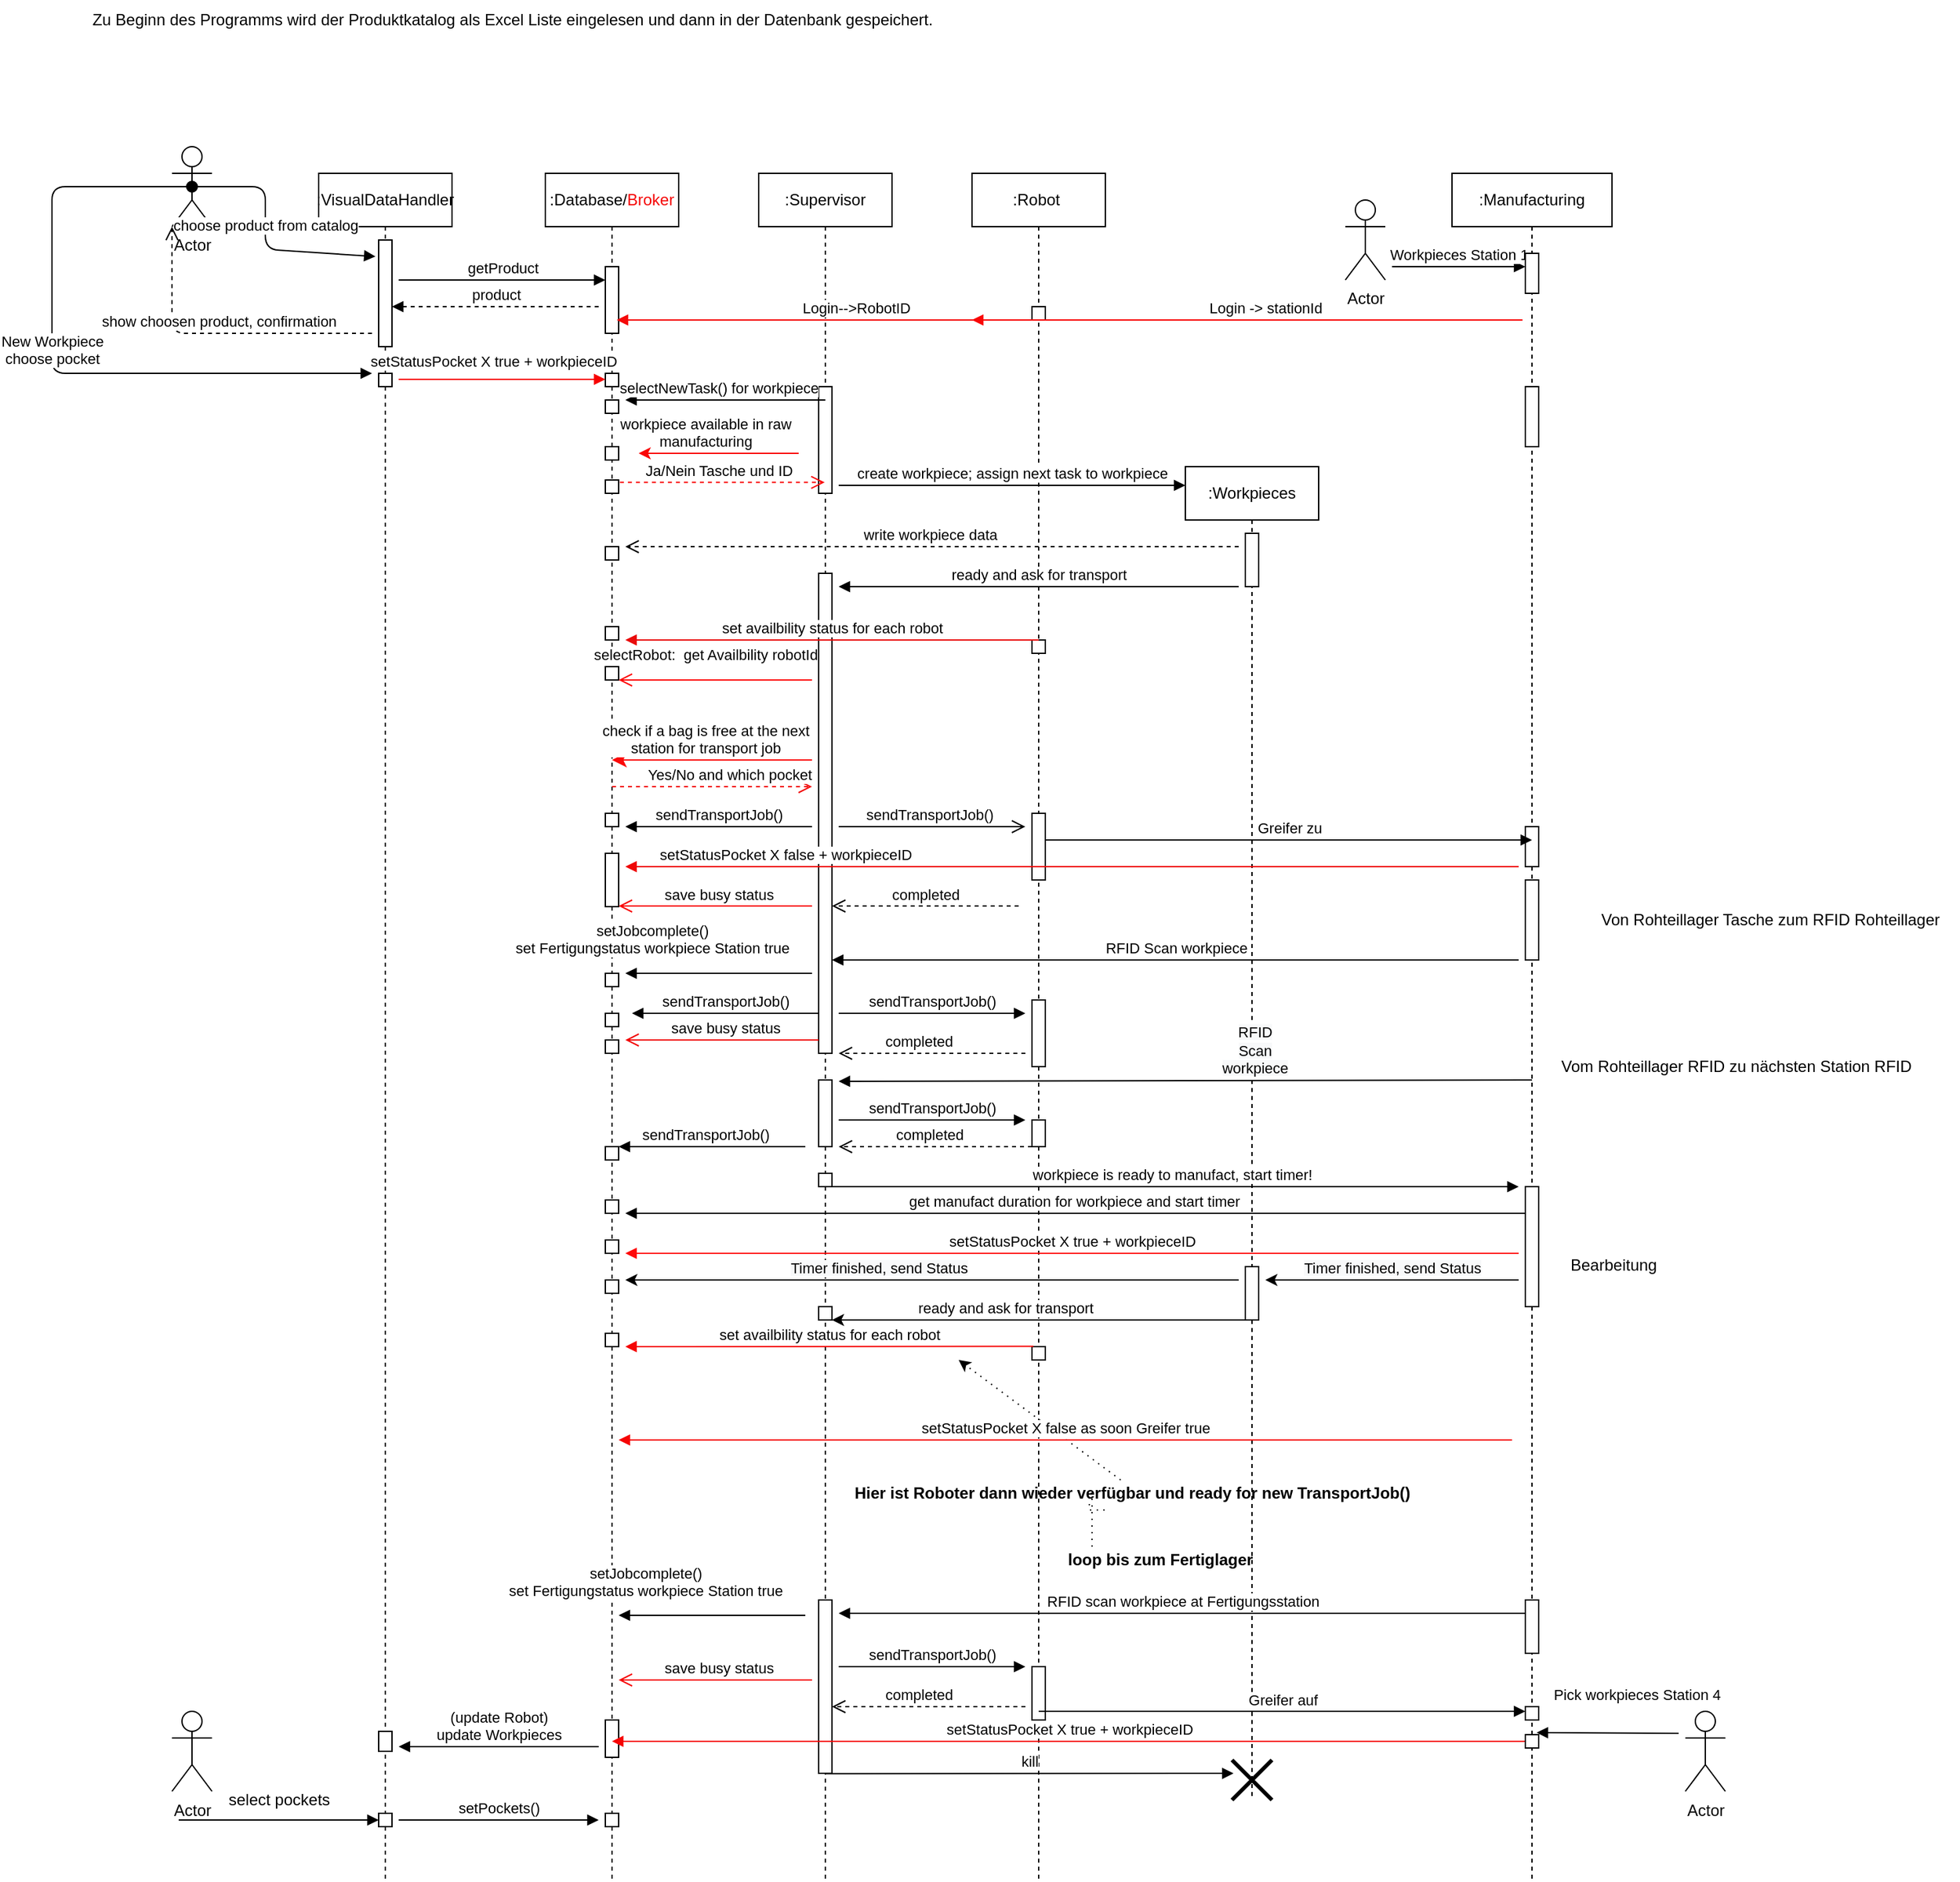 <mxfile version="20.7.4" type="device"><diagram id="1WBaz6ixaP1ME8K3m5R6" name="Page-1"><mxGraphModel dx="1948" dy="1993" grid="1" gridSize="10" guides="1" tooltips="1" connect="1" arrows="1" fold="1" page="1" pageScale="1" pageWidth="827" pageHeight="1169" math="0" shadow="0"><root><mxCell id="0"/><mxCell id="1" parent="0"/><mxCell id="OzvFzzkETnQlEarBEtN6-2" value=":Manufacturing" style="shape=umlLifeline;perimeter=lifelinePerimeter;whiteSpace=wrap;html=1;container=1;collapsible=0;recursiveResize=0;outlineConnect=0;" parent="1" vertex="1"><mxGeometry x="680" width="120" height="1280" as="geometry"/></mxCell><mxCell id="7IhzswRu7-lc8F86J233-18" value="" style="html=1;verticalAlign=bottom;endArrow=classic;endSize=8;endFill=1;strokeColor=#fb0909;" parent="OzvFzzkETnQlEarBEtN6-2" target="OzvFzzkETnQlEarBEtN6-10" edge="1"><mxGeometry x="-0.035" relative="1" as="geometry"><mxPoint x="-480" y="440" as="sourcePoint"/><mxPoint x="50" y="440" as="targetPoint"/><mxPoint as="offset"/></mxGeometry></mxCell><mxCell id="btxSf3Ih48SLd4jGkap5-35" value="" style="html=1;points=[];perimeter=orthogonalPerimeter;" parent="OzvFzzkETnQlEarBEtN6-2" vertex="1"><mxGeometry x="55" y="530" width="10" height="60" as="geometry"/></mxCell><mxCell id="7IhzswRu7-lc8F86J233-26" value="" style="html=1;points=[];perimeter=orthogonalPerimeter;" parent="OzvFzzkETnQlEarBEtN6-2" vertex="1"><mxGeometry x="55" y="760" width="10" height="90" as="geometry"/></mxCell><mxCell id="btxSf3Ih48SLd4jGkap5-124" value="" style="html=1;points=[];perimeter=orthogonalPerimeter;" parent="OzvFzzkETnQlEarBEtN6-2" vertex="1"><mxGeometry x="55" y="490" width="10" height="30" as="geometry"/></mxCell><mxCell id="btxSf3Ih48SLd4jGkap5-19" value="Workpieces Station 1" style="html=1;verticalAlign=bottom;endArrow=block;" parent="OzvFzzkETnQlEarBEtN6-2" edge="1"><mxGeometry width="80" relative="1" as="geometry"><mxPoint x="-45" y="70" as="sourcePoint"/><mxPoint x="55" y="70" as="targetPoint"/></mxGeometry></mxCell><mxCell id="WEEbyCpiIwvS6QL0o_Ep-10" value="" style="html=1;points=[];perimeter=orthogonalPerimeter;" parent="OzvFzzkETnQlEarBEtN6-2" vertex="1"><mxGeometry x="55" y="1150" width="10" height="10" as="geometry"/></mxCell><mxCell id="OzvFzzkETnQlEarBEtN6-4" value=":Robot&amp;nbsp;" style="shape=umlLifeline;perimeter=lifelinePerimeter;whiteSpace=wrap;html=1;container=1;collapsible=0;recursiveResize=0;outlineConnect=0;" parent="1" vertex="1"><mxGeometry x="320" width="100" height="1280" as="geometry"/></mxCell><mxCell id="7IhzswRu7-lc8F86J233-2" value="" style="html=1;points=[];perimeter=orthogonalPerimeter;" parent="OzvFzzkETnQlEarBEtN6-4" vertex="1"><mxGeometry x="45" y="100" width="10" height="10" as="geometry"/></mxCell><mxCell id="OzvFzzkETnQlEarBEtN6-3" value="" style="html=1;points=[];perimeter=orthogonalPerimeter;" parent="OzvFzzkETnQlEarBEtN6-4" vertex="1"><mxGeometry x="415" y="160" width="10" height="45" as="geometry"/></mxCell><mxCell id="OzvFzzkETnQlEarBEtN6-5" value="" style="html=1;points=[];perimeter=orthogonalPerimeter;" parent="OzvFzzkETnQlEarBEtN6-4" vertex="1"><mxGeometry x="45" y="350" width="10" height="10" as="geometry"/></mxCell><mxCell id="OzvFzzkETnQlEarBEtN6-43" value="create workpiece; assign next task to workpiece" style="html=1;verticalAlign=bottom;endArrow=block;" parent="OzvFzzkETnQlEarBEtN6-4" edge="1"><mxGeometry width="80" relative="1" as="geometry"><mxPoint x="-100" y="234" as="sourcePoint"/><mxPoint x="160" y="234" as="targetPoint"/></mxGeometry></mxCell><mxCell id="7IhzswRu7-lc8F86J233-20" value="" style="html=1;points=[];perimeter=orthogonalPerimeter;" parent="OzvFzzkETnQlEarBEtN6-4" vertex="1"><mxGeometry x="45" y="480" width="10" height="50" as="geometry"/></mxCell><mxCell id="btxSf3Ih48SLd4jGkap5-37" value="" style="html=1;points=[];perimeter=orthogonalPerimeter;" parent="OzvFzzkETnQlEarBEtN6-4" vertex="1"><mxGeometry x="45" y="620" width="10" height="50" as="geometry"/></mxCell><mxCell id="btxSf3Ih48SLd4jGkap5-50" value="" style="html=1;points=[];perimeter=orthogonalPerimeter;" parent="OzvFzzkETnQlEarBEtN6-4" vertex="1"><mxGeometry x="45" y="710" width="10" height="20" as="geometry"/></mxCell><mxCell id="btxSf3Ih48SLd4jGkap5-105" value="" style="html=1;points=[];perimeter=orthogonalPerimeter;" parent="OzvFzzkETnQlEarBEtN6-4" vertex="1"><mxGeometry x="45" y="880" width="10" height="10" as="geometry"/></mxCell><mxCell id="btxSf3Ih48SLd4jGkap5-126" value="" style="html=1;points=[];perimeter=orthogonalPerimeter;" parent="OzvFzzkETnQlEarBEtN6-4" vertex="1"><mxGeometry x="45" y="1120" width="10" height="40" as="geometry"/></mxCell><mxCell id="btxSf3Ih48SLd4jGkap5-129" value="kill" style="html=1;verticalAlign=bottom;endArrow=block;exitX=0.115;exitY=-0.024;exitDx=0;exitDy=0;exitPerimeter=0;" parent="OzvFzzkETnQlEarBEtN6-4" edge="1"><mxGeometry width="80" relative="1" as="geometry"><mxPoint x="-110" y="1200.24" as="sourcePoint"/><mxPoint x="196.15" y="1200.0" as="targetPoint"/></mxGeometry></mxCell><mxCell id="OzvFzzkETnQlEarBEtN6-7" value=":Workpieces" style="shape=umlLifeline;perimeter=lifelinePerimeter;whiteSpace=wrap;html=1;container=1;collapsible=0;recursiveResize=0;outlineConnect=0;" parent="1" vertex="1"><mxGeometry x="480" y="220" width="100" height="1000" as="geometry"/></mxCell><mxCell id="OzvFzzkETnQlEarBEtN6-9" value="" style="html=1;points=[];perimeter=orthogonalPerimeter;" parent="OzvFzzkETnQlEarBEtN6-7" vertex="1"><mxGeometry x="45" y="50" width="10" height="40" as="geometry"/></mxCell><mxCell id="btxSf3Ih48SLd4jGkap5-94" value="" style="html=1;points=[];perimeter=orthogonalPerimeter;" parent="OzvFzzkETnQlEarBEtN6-7" vertex="1"><mxGeometry x="45" y="600" width="10" height="40" as="geometry"/></mxCell><mxCell id="btxSf3Ih48SLd4jGkap5-130" value="" style="shape=umlDestroy;whiteSpace=wrap;html=1;strokeWidth=3;" parent="OzvFzzkETnQlEarBEtN6-7" vertex="1"><mxGeometry x="35" y="970" width="30" height="30" as="geometry"/></mxCell><mxCell id="OzvFzzkETnQlEarBEtN6-10" value=":Database/&lt;font color=&quot;#f50505&quot;&gt;Broker&lt;/font&gt;" style="shape=umlLifeline;perimeter=lifelinePerimeter;whiteSpace=wrap;html=1;container=1;collapsible=0;recursiveResize=0;outlineConnect=0;" parent="1" vertex="1"><mxGeometry width="100" height="1280" as="geometry"/></mxCell><mxCell id="OzvFzzkETnQlEarBEtN6-11" value="" style="html=1;points=[];perimeter=orthogonalPerimeter;" parent="OzvFzzkETnQlEarBEtN6-10" vertex="1"><mxGeometry x="45" y="70" width="10" height="50" as="geometry"/></mxCell><mxCell id="7IhzswRu7-lc8F86J233-6" value="" style="html=1;points=[];perimeter=orthogonalPerimeter;" parent="OzvFzzkETnQlEarBEtN6-10" vertex="1"><mxGeometry x="45" y="280" width="10" height="10" as="geometry"/></mxCell><mxCell id="btxSf3Ih48SLd4jGkap5-12" value="" style="html=1;points=[];perimeter=orthogonalPerimeter;" parent="OzvFzzkETnQlEarBEtN6-10" vertex="1"><mxGeometry x="45" y="830" width="10" height="10" as="geometry"/></mxCell><mxCell id="btxSf3Ih48SLd4jGkap5-26" value="" style="html=1;points=[];perimeter=orthogonalPerimeter;" parent="OzvFzzkETnQlEarBEtN6-10" vertex="1"><mxGeometry x="45" y="480" width="10" height="10" as="geometry"/></mxCell><mxCell id="btxSf3Ih48SLd4jGkap5-31" value="" style="html=1;points=[];perimeter=orthogonalPerimeter;" parent="OzvFzzkETnQlEarBEtN6-10" vertex="1"><mxGeometry x="45" y="510" width="10" height="40" as="geometry"/></mxCell><mxCell id="btxSf3Ih48SLd4jGkap5-33" value="" style="html=1;points=[];perimeter=orthogonalPerimeter;" parent="OzvFzzkETnQlEarBEtN6-10" vertex="1"><mxGeometry x="45" y="170" width="10" height="10" as="geometry"/></mxCell><mxCell id="btxSf3Ih48SLd4jGkap5-36" value="" style="html=1;points=[];perimeter=orthogonalPerimeter;" parent="OzvFzzkETnQlEarBEtN6-10" vertex="1"><mxGeometry x="45" y="600" width="10" height="10" as="geometry"/></mxCell><mxCell id="btxSf3Ih48SLd4jGkap5-47" value="" style="html=1;points=[];perimeter=orthogonalPerimeter;" parent="OzvFzzkETnQlEarBEtN6-10" vertex="1"><mxGeometry x="45" y="630" width="10" height="10" as="geometry"/></mxCell><mxCell id="btxSf3Ih48SLd4jGkap5-56" value="" style="html=1;points=[];perimeter=orthogonalPerimeter;" parent="OzvFzzkETnQlEarBEtN6-10" vertex="1"><mxGeometry x="45" y="730" width="10" height="10" as="geometry"/></mxCell><mxCell id="btxSf3Ih48SLd4jGkap5-78" value="" style="html=1;points=[];perimeter=orthogonalPerimeter;" parent="OzvFzzkETnQlEarBEtN6-10" vertex="1"><mxGeometry x="45" y="650" width="10" height="10" as="geometry"/></mxCell><mxCell id="btxSf3Ih48SLd4jGkap5-84" value="" style="html=1;points=[];perimeter=orthogonalPerimeter;" parent="OzvFzzkETnQlEarBEtN6-10" vertex="1"><mxGeometry x="45" y="340" width="10" height="10" as="geometry"/></mxCell><mxCell id="btxSf3Ih48SLd4jGkap5-86" value="" style="html=1;points=[];perimeter=orthogonalPerimeter;" parent="OzvFzzkETnQlEarBEtN6-10" vertex="1"><mxGeometry x="45" y="800" width="10" height="10" as="geometry"/></mxCell><mxCell id="btxSf3Ih48SLd4jGkap5-90" value="" style="html=1;points=[];perimeter=orthogonalPerimeter;" parent="OzvFzzkETnQlEarBEtN6-10" vertex="1"><mxGeometry x="45" y="770" width="10" height="10" as="geometry"/></mxCell><mxCell id="btxSf3Ih48SLd4jGkap5-101" value="" style="html=1;points=[];perimeter=orthogonalPerimeter;" parent="OzvFzzkETnQlEarBEtN6-10" vertex="1"><mxGeometry x="45" y="370" width="10" height="10" as="geometry"/></mxCell><mxCell id="btxSf3Ih48SLd4jGkap5-106" value="" style="html=1;points=[];perimeter=orthogonalPerimeter;" parent="OzvFzzkETnQlEarBEtN6-10" vertex="1"><mxGeometry x="45" y="870" width="10" height="10" as="geometry"/></mxCell><mxCell id="btxSf3Ih48SLd4jGkap5-2" value="" style="html=1;points=[];perimeter=orthogonalPerimeter;" parent="OzvFzzkETnQlEarBEtN6-10" vertex="1"><mxGeometry x="45" y="1160" width="10" height="28" as="geometry"/></mxCell><mxCell id="btxSf3Ih48SLd4jGkap5-137" value="" style="html=1;points=[];perimeter=orthogonalPerimeter;" parent="OzvFzzkETnQlEarBEtN6-10" vertex="1"><mxGeometry x="45" y="1230" width="10" height="10" as="geometry"/></mxCell><mxCell id="OzvFzzkETnQlEarBEtN6-16" value=":Supervisor" style="shape=umlLifeline;perimeter=lifelinePerimeter;whiteSpace=wrap;html=1;container=1;collapsible=0;recursiveResize=0;outlineConnect=0;" parent="1" vertex="1"><mxGeometry x="160" width="100" height="1280" as="geometry"/></mxCell><mxCell id="OzvFzzkETnQlEarBEtN6-17" value="" style="html=1;points=[];perimeter=orthogonalPerimeter;" parent="OzvFzzkETnQlEarBEtN6-16" vertex="1"><mxGeometry x="45" y="160" width="10" height="80" as="geometry"/></mxCell><mxCell id="7IhzswRu7-lc8F86J233-11" value="" style="html=1;points=[];perimeter=orthogonalPerimeter;" parent="OzvFzzkETnQlEarBEtN6-16" vertex="1"><mxGeometry x="45" y="300" width="10" height="360" as="geometry"/></mxCell><mxCell id="btxSf3Ih48SLd4jGkap5-48" value="" style="html=1;points=[];perimeter=orthogonalPerimeter;" parent="OzvFzzkETnQlEarBEtN6-16" vertex="1"><mxGeometry x="45" y="680" width="10" height="50" as="geometry"/></mxCell><mxCell id="btxSf3Ih48SLd4jGkap5-114" value="" style="html=1;points=[];perimeter=orthogonalPerimeter;" parent="OzvFzzkETnQlEarBEtN6-16" vertex="1"><mxGeometry x="45" y="1070" width="10" height="130" as="geometry"/></mxCell><mxCell id="OzvFzzkETnQlEarBEtN6-20" value=":VisualDataHandler" style="shape=umlLifeline;perimeter=lifelinePerimeter;whiteSpace=wrap;html=1;container=1;collapsible=0;recursiveResize=0;outlineConnect=0;" parent="1" vertex="1"><mxGeometry x="-170" width="100" height="1280" as="geometry"/></mxCell><mxCell id="OzvFzzkETnQlEarBEtN6-21" value="" style="html=1;points=[];perimeter=orthogonalPerimeter;" parent="OzvFzzkETnQlEarBEtN6-20" vertex="1"><mxGeometry x="45" y="50" width="10" height="80" as="geometry"/></mxCell><mxCell id="btxSf3Ih48SLd4jGkap5-28" value="" style="html=1;points=[];perimeter=orthogonalPerimeter;" parent="OzvFzzkETnQlEarBEtN6-20" vertex="1"><mxGeometry x="45" y="150" width="10" height="10" as="geometry"/></mxCell><mxCell id="btxSf3Ih48SLd4jGkap5-136" value="" style="html=1;points=[];perimeter=orthogonalPerimeter;" parent="OzvFzzkETnQlEarBEtN6-20" vertex="1"><mxGeometry x="45" y="1230" width="10" height="10" as="geometry"/></mxCell><mxCell id="OzvFzzkETnQlEarBEtN6-23" value="Actor" style="shape=umlActor;verticalLabelPosition=bottom;labelBackgroundColor=#ffffff;verticalAlign=top;html=1;" parent="1" vertex="1"><mxGeometry x="-280" y="-20" width="30" height="60" as="geometry"/></mxCell><mxCell id="OzvFzzkETnQlEarBEtN6-24" value="choose product from catalog" style="html=1;verticalAlign=bottom;startArrow=oval;startFill=1;endArrow=block;startSize=8;exitX=0.5;exitY=0.5;exitDx=0;exitDy=0;exitPerimeter=0;entryX=-0.24;entryY=0.155;entryDx=0;entryDy=0;entryPerimeter=0;" parent="1" source="OzvFzzkETnQlEarBEtN6-23" target="OzvFzzkETnQlEarBEtN6-21" edge="1"><mxGeometry width="60" relative="1" as="geometry"><mxPoint x="-230" y="20" as="sourcePoint"/><mxPoint x="-170" y="66.8" as="targetPoint"/><Array as="points"><mxPoint x="-210" y="10"/><mxPoint x="-210" y="57"/></Array></mxGeometry></mxCell><mxCell id="OzvFzzkETnQlEarBEtN6-25" value="show choosen product, confirmation" style="html=1;verticalAlign=bottom;endArrow=open;dashed=1;endSize=8;entryX=0;entryY=1;entryDx=0;entryDy=0;entryPerimeter=0;" parent="1" target="OzvFzzkETnQlEarBEtN6-23" edge="1"><mxGeometry relative="1" as="geometry"><mxPoint x="-130" y="120" as="sourcePoint"/><mxPoint x="-280" y="120" as="targetPoint"/><Array as="points"><mxPoint x="-280" y="120"/></Array></mxGeometry></mxCell><mxCell id="OzvFzzkETnQlEarBEtN6-26" value="getProduct" style="html=1;verticalAlign=bottom;startArrow=none;endArrow=block;startSize=8;startFill=0;" parent="1" target="OzvFzzkETnQlEarBEtN6-11" edge="1"><mxGeometry relative="1" as="geometry"><mxPoint x="-110" y="80" as="sourcePoint"/></mxGeometry></mxCell><mxCell id="OzvFzzkETnQlEarBEtN6-35" value="sendTransportJob()" style="html=1;verticalAlign=bottom;endArrow=block;" parent="1" edge="1"><mxGeometry width="80" relative="1" as="geometry"><mxPoint x="220" y="630" as="sourcePoint"/><mxPoint x="360" y="630" as="targetPoint"/></mxGeometry></mxCell><mxCell id="7IhzswRu7-lc8F86J233-1" value="Login--&amp;gt;RobotID" style="html=1;verticalAlign=bottom;startArrow=none;endArrow=block;startSize=8;startFill=0;strokeColor=#f50a0a;" parent="1" edge="1"><mxGeometry x="-0.189" relative="1" as="geometry"><mxPoint x="356.44" y="110" as="sourcePoint"/><mxPoint x="53.56" y="110" as="targetPoint"/><mxPoint as="offset"/></mxGeometry></mxCell><mxCell id="7IhzswRu7-lc8F86J233-5" value="write workpiece data&amp;nbsp;" style="html=1;verticalAlign=bottom;endArrow=open;endSize=8;dashed=1;" parent="1" edge="1"><mxGeometry relative="1" as="geometry"><mxPoint x="520" y="280" as="sourcePoint"/><mxPoint x="60" y="280" as="targetPoint"/></mxGeometry></mxCell><mxCell id="OzvFzzkETnQlEarBEtN6-36" value="ready and ask for transport" style="html=1;verticalAlign=bottom;endArrow=block;" parent="1" edge="1"><mxGeometry width="80" relative="1" as="geometry"><mxPoint x="520" y="310" as="sourcePoint"/><mxPoint x="220" y="310" as="targetPoint"/></mxGeometry></mxCell><mxCell id="7IhzswRu7-lc8F86J233-16" value="check if a bag is free at the next &lt;br&gt;station for transport job" style="html=1;verticalAlign=bottom;endArrow=open;endSize=8;startArrow=none;" parent="1" edge="1"><mxGeometry y="620" relative="1" as="geometry"><mxPoint x="739.81" y="445" as="sourcePoint"/><mxPoint x="739.81" y="445" as="targetPoint"/><mxPoint x="-620" y="-5" as="offset"/></mxGeometry></mxCell><mxCell id="7IhzswRu7-lc8F86J233-19" value="sendTransportJob()" style="html=1;verticalAlign=bottom;endArrow=open;endSize=8;" parent="1" edge="1"><mxGeometry x="-0.035" relative="1" as="geometry"><mxPoint x="220" y="490" as="sourcePoint"/><mxPoint x="360" y="490" as="targetPoint"/><mxPoint as="offset"/></mxGeometry></mxCell><mxCell id="7IhzswRu7-lc8F86J233-24" value="&amp;nbsp;&lt;br&gt;completed" style="html=1;verticalAlign=bottom;endArrow=open;endSize=8;dashed=1;" parent="1" edge="1"><mxGeometry relative="1" as="geometry"><mxPoint x="355" y="549.5" as="sourcePoint"/><mxPoint x="215" y="549.5" as="targetPoint"/><mxPoint as="offset"/></mxGeometry></mxCell><mxCell id="7IhzswRu7-lc8F86J233-27" value="&lt;span style=&quot;text-align: left ; background-color: rgb(248 , 249 , 250)&quot;&gt;&lt;font style=&quot;font-size: 11px&quot;&gt;Timer finished, send Status&lt;/font&gt;&lt;/span&gt;" style="html=1;verticalAlign=bottom;endArrow=none;startArrow=classic;startFill=1;endFill=0;" parent="1" edge="1"><mxGeometry width="80" relative="1" as="geometry"><mxPoint x="540" y="830" as="sourcePoint"/><mxPoint x="730" y="830" as="targetPoint"/></mxGeometry></mxCell><mxCell id="btxSf3Ih48SLd4jGkap5-7" value="(update Robot)&lt;br&gt;update Workpieces" style="html=1;verticalAlign=bottom;endArrow=block;" parent="1" edge="1"><mxGeometry width="80" relative="1" as="geometry"><mxPoint x="40" y="1180" as="sourcePoint"/><mxPoint x="-110" y="1180" as="targetPoint"/></mxGeometry></mxCell><mxCell id="btxSf3Ih48SLd4jGkap5-17" value="Actor" style="shape=umlActor;verticalLabelPosition=bottom;labelBackgroundColor=#ffffff;verticalAlign=top;html=1;" parent="1" vertex="1"><mxGeometry x="600" y="20" width="30" height="60" as="geometry"/></mxCell><mxCell id="btxSf3Ih48SLd4jGkap5-18" value="" style="html=1;points=[];perimeter=orthogonalPerimeter;" parent="1" vertex="1"><mxGeometry x="735" y="60" width="10" height="30" as="geometry"/></mxCell><mxCell id="btxSf3Ih48SLd4jGkap5-20" value="New Workpiece&lt;br&gt;choose pocket" style="html=1;verticalAlign=bottom;endArrow=block;exitX=0.5;exitY=0.5;exitDx=0;exitDy=0;exitPerimeter=0;" parent="1" source="OzvFzzkETnQlEarBEtN6-23" edge="1"><mxGeometry width="80" relative="1" as="geometry"><mxPoint x="-210" y="150" as="sourcePoint"/><mxPoint x="-130" y="150" as="targetPoint"/><Array as="points"><mxPoint x="-370" y="10"/><mxPoint x="-370" y="150"/></Array></mxGeometry></mxCell><mxCell id="btxSf3Ih48SLd4jGkap5-25" value="sendTransportJob()" style="html=1;verticalAlign=bottom;endArrow=block;" parent="1" edge="1"><mxGeometry width="80" relative="1" as="geometry"><mxPoint x="200" y="490" as="sourcePoint"/><mxPoint x="60" y="490" as="targetPoint"/></mxGeometry></mxCell><mxCell id="btxSf3Ih48SLd4jGkap5-27" value="" style="html=1;points=[];perimeter=orthogonalPerimeter;" parent="1" vertex="1"><mxGeometry x="45" y="150" width="10" height="10" as="geometry"/></mxCell><mxCell id="btxSf3Ih48SLd4jGkap5-29" value="setStatusPocket X true + workpieceID" style="html=1;verticalAlign=bottom;startArrow=none;endArrow=block;startSize=8;startFill=0;strokeColor=#f70202;" parent="1" edge="1"><mxGeometry x="-0.097" y="5" relative="1" as="geometry"><mxPoint x="-110" y="154.5" as="sourcePoint"/><mxPoint x="45" y="154.5" as="targetPoint"/><mxPoint x="1" as="offset"/></mxGeometry></mxCell><mxCell id="btxSf3Ih48SLd4jGkap5-32" value="selectNewTask() for workpiece" style="html=1;verticalAlign=bottom;startArrow=none;endArrow=block;startSize=8;startFill=0;" parent="1" edge="1"><mxGeometry x="0.067" relative="1" as="geometry"><mxPoint x="210" y="170" as="sourcePoint"/><mxPoint x="60" y="170" as="targetPoint"/><mxPoint as="offset"/></mxGeometry></mxCell><mxCell id="btxSf3Ih48SLd4jGkap5-39" value="completed" style="html=1;verticalAlign=bottom;endArrow=open;endSize=8;dashed=1;" parent="1" edge="1"><mxGeometry x="0.143" relative="1" as="geometry"><mxPoint x="360" y="660" as="sourcePoint"/><mxPoint x="220" y="660" as="targetPoint"/><mxPoint as="offset"/></mxGeometry></mxCell><mxCell id="btxSf3Ih48SLd4jGkap5-40" value="&lt;span style=&quot;white-space: normal ; background-color: rgb(248 , 249 , 250)&quot;&gt;&lt;font style=&quot;font-size: 11px&quot;&gt;RFID Scan workpiece&lt;br&gt;&lt;/font&gt;&lt;/span&gt;" style="html=1;verticalAlign=bottom;endArrow=block;" parent="1" edge="1"><mxGeometry x="-0.2" width="80" relative="1" as="geometry"><mxPoint x="740" y="680" as="sourcePoint"/><mxPoint x="220" y="681" as="targetPoint"/><mxPoint as="offset"/></mxGeometry></mxCell><mxCell id="btxSf3Ih48SLd4jGkap5-43" value="setJobcomplete()&lt;br&gt;set Fertigungstatus workpiece Station true" style="html=1;verticalAlign=bottom;endArrow=block;" parent="1" edge="1"><mxGeometry x="0.714" y="-10" width="80" relative="1" as="geometry"><mxPoint x="200" y="600" as="sourcePoint"/><mxPoint x="60" y="600" as="targetPoint"/><mxPoint as="offset"/></mxGeometry></mxCell><mxCell id="btxSf3Ih48SLd4jGkap5-45" value="Von Rohteillager Tasche zum RFID Rohteillager" style="text;html=1;resizable=0;points=[];autosize=1;align=left;verticalAlign=top;spacingTop=-4;" parent="1" vertex="1"><mxGeometry x="790" y="550" width="270" height="20" as="geometry"/></mxCell><mxCell id="btxSf3Ih48SLd4jGkap5-46" value="sendTransportJob()" style="html=1;verticalAlign=bottom;endArrow=block;" parent="1" edge="1"><mxGeometry width="80" relative="1" as="geometry"><mxPoint x="205" y="630" as="sourcePoint"/><mxPoint x="65" y="630" as="targetPoint"/></mxGeometry></mxCell><mxCell id="btxSf3Ih48SLd4jGkap5-49" value="sendTransportJob()" style="html=1;verticalAlign=bottom;endArrow=block;" parent="1" edge="1"><mxGeometry width="80" relative="1" as="geometry"><mxPoint x="220.0" y="710" as="sourcePoint"/><mxPoint x="360.0" y="710" as="targetPoint"/></mxGeometry></mxCell><mxCell id="btxSf3Ih48SLd4jGkap5-51" value="completed" style="html=1;verticalAlign=bottom;endArrow=open;endSize=8;dashed=1;" parent="1" edge="1"><mxGeometry x="0.071" relative="1" as="geometry"><mxPoint x="365.0" y="730" as="sourcePoint"/><mxPoint x="220" y="730" as="targetPoint"/><mxPoint as="offset"/></mxGeometry></mxCell><mxCell id="btxSf3Ih48SLd4jGkap5-52" value="sendTransportJob()" style="html=1;verticalAlign=bottom;endArrow=block;" parent="1" edge="1"><mxGeometry x="0.071" width="80" relative="1" as="geometry"><mxPoint x="195.0" y="730" as="sourcePoint"/><mxPoint x="55.0" y="730" as="targetPoint"/><mxPoint as="offset"/></mxGeometry></mxCell><mxCell id="btxSf3Ih48SLd4jGkap5-53" value="setStatusPocket X true + workpieceID" style="html=1;verticalAlign=bottom;endArrow=block;strokeColor=#ff0a0a;" parent="1" edge="1"><mxGeometry width="80" relative="1" as="geometry"><mxPoint x="730" y="810" as="sourcePoint"/><mxPoint x="60.0" y="810" as="targetPoint"/><mxPoint as="offset"/></mxGeometry></mxCell><mxCell id="btxSf3Ih48SLd4jGkap5-73" value="save busy status" style="html=1;verticalAlign=bottom;endArrow=open;endSize=8;strokeColor=#f90606;" parent="1" edge="1"><mxGeometry x="-0.035" relative="1" as="geometry"><mxPoint x="200" y="549.5" as="sourcePoint"/><mxPoint x="55" y="549.5" as="targetPoint"/><mxPoint as="offset"/></mxGeometry></mxCell><mxCell id="btxSf3Ih48SLd4jGkap5-77" value="save busy status" style="html=1;verticalAlign=bottom;endArrow=open;endSize=8;strokeColor=#f20707;" parent="1" edge="1"><mxGeometry x="-0.035" relative="1" as="geometry"><mxPoint x="205" y="650" as="sourcePoint"/><mxPoint x="60" y="650" as="targetPoint"/><mxPoint as="offset"/></mxGeometry></mxCell><mxCell id="OzvFzzkETnQlEarBEtN6-44" value="selectRobot:&amp;nbsp; get Availbility robotId" style="html=1;verticalAlign=bottom;endArrow=open;endSize=8;strokeColor=#fd0808;" parent="1" edge="1"><mxGeometry x="0.103" y="-10" relative="1" as="geometry"><mxPoint x="200" y="380" as="sourcePoint"/><mxPoint x="55" y="380" as="targetPoint"/><mxPoint as="offset"/></mxGeometry></mxCell><mxCell id="btxSf3Ih48SLd4jGkap5-85" value="Vom Rohteillager RFID zu nächsten Station RFID" style="text;html=1;resizable=0;points=[];autosize=1;align=left;verticalAlign=top;spacingTop=-4;" parent="1" vertex="1"><mxGeometry x="760" y="660" width="280" height="20" as="geometry"/></mxCell><mxCell id="btxSf3Ih48SLd4jGkap5-87" value="workpiece is ready to manufact, start timer!" style="html=1;verticalAlign=bottom;endArrow=block;" parent="1" edge="1"><mxGeometry width="80" relative="1" as="geometry"><mxPoint x="210" y="760" as="sourcePoint"/><mxPoint x="730" y="760" as="targetPoint"/></mxGeometry></mxCell><mxCell id="btxSf3Ih48SLd4jGkap5-88" value="" style="html=1;points=[];perimeter=orthogonalPerimeter;" parent="1" vertex="1"><mxGeometry x="205" y="750" width="10" height="10" as="geometry"/></mxCell><mxCell id="btxSf3Ih48SLd4jGkap5-91" value="get manufact duration for workpiece and start timer&amp;nbsp;" style="html=1;verticalAlign=bottom;endArrow=block;" parent="1" edge="1"><mxGeometry width="80" relative="1" as="geometry"><mxPoint x="735" y="780" as="sourcePoint"/><mxPoint x="60" y="780" as="targetPoint"/></mxGeometry></mxCell><mxCell id="btxSf3Ih48SLd4jGkap5-97" value="&lt;span style=&quot;text-align: left ; background-color: rgb(248 , 249 , 250)&quot;&gt;&lt;font style=&quot;font-size: 11px&quot;&gt;Timer finished, send Status&lt;/font&gt;&lt;/span&gt;" style="html=1;verticalAlign=bottom;endArrow=none;startArrow=classic;startFill=1;endFill=0;" parent="1" edge="1"><mxGeometry x="-0.174" width="80" relative="1" as="geometry"><mxPoint x="60" y="830" as="sourcePoint"/><mxPoint x="520" y="830" as="targetPoint"/><mxPoint as="offset"/></mxGeometry></mxCell><mxCell id="btxSf3Ih48SLd4jGkap5-98" value="ready and ask for transport" style="html=1;verticalAlign=bottom;endArrow=none;startArrow=classic;startFill=1;endFill=0;" parent="1" source="btxSf3Ih48SLd4jGkap5-95" edge="1"><mxGeometry x="-0.174" width="80" relative="1" as="geometry"><mxPoint x="220" y="860" as="sourcePoint"/><mxPoint x="530" y="860" as="targetPoint"/><mxPoint as="offset"/></mxGeometry></mxCell><mxCell id="btxSf3Ih48SLd4jGkap5-95" value="" style="html=1;points=[];perimeter=orthogonalPerimeter;" parent="1" vertex="1"><mxGeometry x="205" y="850" width="10" height="10" as="geometry"/></mxCell><mxCell id="btxSf3Ih48SLd4jGkap5-100" value="set availbility status for each robot" style="html=1;verticalAlign=bottom;endArrow=block;strokeColor=#e90c0c;" parent="1" edge="1"><mxGeometry width="80" relative="1" as="geometry"><mxPoint x="370" y="350" as="sourcePoint"/><mxPoint x="60" y="350" as="targetPoint"/></mxGeometry></mxCell><mxCell id="btxSf3Ih48SLd4jGkap5-104" value="set availbility status for each robot" style="html=1;verticalAlign=bottom;endArrow=block;exitX=0.115;exitY=-0.024;exitDx=0;exitDy=0;exitPerimeter=0;strokeColor=#f50505;" parent="1" source="btxSf3Ih48SLd4jGkap5-105" edge="1"><mxGeometry width="80" relative="1" as="geometry"><mxPoint x="366.8" y="882.13" as="sourcePoint"/><mxPoint x="60" y="880" as="targetPoint"/></mxGeometry></mxCell><mxCell id="btxSf3Ih48SLd4jGkap5-107" value="&lt;b&gt;Hier ist Roboter dann wieder verfügbar und ready for new TransportJob()&lt;/b&gt;" style="text;html=1;resizable=0;points=[];autosize=1;align=left;verticalAlign=top;spacingTop=-4;" parent="1" vertex="1"><mxGeometry x="230" y="980" width="430" height="20" as="geometry"/></mxCell><mxCell id="btxSf3Ih48SLd4jGkap5-108" value="" style="endArrow=classic;html=1;dashed=1;dashPattern=1 4;" parent="1" source="btxSf3Ih48SLd4jGkap5-107" edge="1"><mxGeometry width="50" height="50" relative="1" as="geometry"><mxPoint x="-120" y="1240" as="sourcePoint"/><mxPoint x="310" y="890" as="targetPoint"/></mxGeometry></mxCell><mxCell id="btxSf3Ih48SLd4jGkap5-111" value="" style="edgeStyle=orthogonalEdgeStyle;rounded=0;orthogonalLoop=1;jettySize=auto;html=1;dashed=1;dashPattern=1 4;startArrow=none;startFill=0;endArrow=none;endFill=0;entryX=0.446;entryY=1.124;entryDx=0;entryDy=0;entryPerimeter=0;" parent="1" source="btxSf3Ih48SLd4jGkap5-109" target="btxSf3Ih48SLd4jGkap5-107" edge="1"><mxGeometry relative="1" as="geometry"><mxPoint x="554.435" y="993" as="targetPoint"/><Array as="points"><mxPoint x="410" y="990"/><mxPoint x="408" y="990"/></Array></mxGeometry></mxCell><mxCell id="btxSf3Ih48SLd4jGkap5-109" value="&lt;b&gt;loop bis zum Fertiglager&lt;/b&gt;" style="text;html=1;resizable=0;points=[];autosize=1;align=left;verticalAlign=top;spacingTop=-4;" parent="1" vertex="1"><mxGeometry x="390" y="1030" width="150" height="20" as="geometry"/></mxCell><mxCell id="btxSf3Ih48SLd4jGkap5-113" value="RFID scan workpiece at Fertigungsstation" style="html=1;verticalAlign=bottom;endArrow=block;" parent="1" source="btxSf3Ih48SLd4jGkap5-115" edge="1"><mxGeometry width="80" relative="1" as="geometry"><mxPoint x="740" y="1080" as="sourcePoint"/><mxPoint x="220.0" y="1080" as="targetPoint"/></mxGeometry></mxCell><mxCell id="btxSf3Ih48SLd4jGkap5-115" value="" style="html=1;points=[];perimeter=orthogonalPerimeter;" parent="1" vertex="1"><mxGeometry x="735" y="1070" width="10" height="40" as="geometry"/></mxCell><mxCell id="btxSf3Ih48SLd4jGkap5-117" value="sendTransportJob()" style="html=1;verticalAlign=bottom;endArrow=block;" parent="1" edge="1"><mxGeometry width="80" relative="1" as="geometry"><mxPoint x="220.0" y="1120" as="sourcePoint"/><mxPoint x="360" y="1120" as="targetPoint"/></mxGeometry></mxCell><mxCell id="btxSf3Ih48SLd4jGkap5-118" value="setJobcomplete()&lt;br&gt;set Fertigungstatus workpiece Station true" style="html=1;verticalAlign=bottom;endArrow=block;" parent="1" edge="1"><mxGeometry x="0.714" y="-10" width="80" relative="1" as="geometry"><mxPoint x="195.0" y="1081.5" as="sourcePoint"/><mxPoint x="55.0" y="1081.5" as="targetPoint"/><mxPoint as="offset"/></mxGeometry></mxCell><mxCell id="btxSf3Ih48SLd4jGkap5-119" value="setStatusPocket X false as soon Greifer true" style="html=1;verticalAlign=bottom;endArrow=block;strokeColor=#f60404;" parent="1" edge="1"><mxGeometry width="80" relative="1" as="geometry"><mxPoint x="725" y="950" as="sourcePoint"/><mxPoint x="55.0" y="950" as="targetPoint"/><mxPoint as="offset"/></mxGeometry></mxCell><mxCell id="btxSf3Ih48SLd4jGkap5-120" value="Bearbeitung" style="text;html=1;resizable=0;points=[];autosize=1;align=left;verticalAlign=top;spacingTop=-4;" parent="1" vertex="1"><mxGeometry x="767" y="809" width="80" height="20" as="geometry"/></mxCell><mxCell id="btxSf3Ih48SLd4jGkap5-121" value="setStatusPocket X false + workpieceID" style="html=1;verticalAlign=bottom;endArrow=block;strokeColor=#ef0606;" parent="1" edge="1"><mxGeometry x="0.642" width="80" relative="1" as="geometry"><mxPoint x="730" y="520" as="sourcePoint"/><mxPoint x="60" y="520" as="targetPoint"/><mxPoint as="offset"/></mxGeometry></mxCell><mxCell id="btxSf3Ih48SLd4jGkap5-122" value="RFID Scan workpiece" style="html=1;verticalAlign=bottom;endArrow=block;" parent="1" edge="1"><mxGeometry width="80" relative="1" as="geometry"><mxPoint x="730" y="590" as="sourcePoint"/><mxPoint x="215" y="590" as="targetPoint"/></mxGeometry></mxCell><mxCell id="btxSf3Ih48SLd4jGkap5-123" value="Greifer zu" style="html=1;verticalAlign=bottom;endArrow=block;" parent="1" edge="1"><mxGeometry width="80" relative="1" as="geometry"><mxPoint x="375" y="500" as="sourcePoint"/><mxPoint x="740" y="500" as="targetPoint"/></mxGeometry></mxCell><mxCell id="btxSf3Ih48SLd4jGkap5-125" value="completed" style="html=1;verticalAlign=bottom;endArrow=open;endSize=8;dashed=1;" parent="1" edge="1"><mxGeometry x="0.103" relative="1" as="geometry"><mxPoint x="360" y="1150" as="sourcePoint"/><mxPoint x="215.0" y="1150" as="targetPoint"/><mxPoint as="offset"/></mxGeometry></mxCell><mxCell id="btxSf3Ih48SLd4jGkap5-127" value="save busy status" style="html=1;verticalAlign=bottom;endArrow=open;endSize=8;strokeColor=#f60909;" parent="1" edge="1"><mxGeometry x="-0.035" relative="1" as="geometry"><mxPoint x="200.0" y="1130" as="sourcePoint"/><mxPoint x="55.0" y="1130" as="targetPoint"/><mxPoint as="offset"/></mxGeometry></mxCell><mxCell id="btxSf3Ih48SLd4jGkap5-16" value="" style="html=1;points=[];perimeter=orthogonalPerimeter;" parent="1" vertex="1"><mxGeometry x="-125" y="1168.5" width="10" height="15" as="geometry"/></mxCell><mxCell id="btxSf3Ih48SLd4jGkap5-131" value="Actor" style="shape=umlActor;verticalLabelPosition=bottom;labelBackgroundColor=#ffffff;verticalAlign=top;html=1;" parent="1" vertex="1"><mxGeometry x="855" y="1153.5" width="30" height="60" as="geometry"/></mxCell><mxCell id="btxSf3Ih48SLd4jGkap5-132" value="Pick workpieces Station 4&amp;nbsp;" style="html=1;verticalAlign=bottom;endArrow=block;" parent="1" edge="1"><mxGeometry x="-0.435" y="-20" width="80" relative="1" as="geometry"><mxPoint x="850" y="1170" as="sourcePoint"/><mxPoint x="743.5" y="1169.5" as="targetPoint"/><mxPoint as="offset"/></mxGeometry></mxCell><mxCell id="btxSf3Ih48SLd4jGkap5-135" value="Actor" style="shape=umlActor;verticalLabelPosition=bottom;labelBackgroundColor=#ffffff;verticalAlign=top;html=1;" parent="1" vertex="1"><mxGeometry x="-280" y="1153.5" width="30" height="60" as="geometry"/></mxCell><mxCell id="btxSf3Ih48SLd4jGkap5-138" value="setPockets()" style="html=1;verticalAlign=bottom;endArrow=block;" parent="1" edge="1"><mxGeometry width="80" relative="1" as="geometry"><mxPoint x="-110" y="1235" as="sourcePoint"/><mxPoint x="40.0" y="1235" as="targetPoint"/></mxGeometry></mxCell><mxCell id="btxSf3Ih48SLd4jGkap5-139" value="" style="html=1;verticalAlign=bottom;endArrow=block;" parent="1" edge="1"><mxGeometry width="80" relative="1" as="geometry"><mxPoint x="-275" y="1235" as="sourcePoint"/><mxPoint x="-125.0" y="1235" as="targetPoint"/></mxGeometry></mxCell><mxCell id="WEEbyCpiIwvS6QL0o_Ep-1" value="Login -&amp;gt; stationId" style="html=1;verticalAlign=bottom;startArrow=none;endArrow=block;startSize=8;startFill=0;strokeColor=#f90606;" parent="1" edge="1"><mxGeometry x="-0.066" relative="1" as="geometry"><mxPoint x="732.88" y="110" as="sourcePoint"/><mxPoint x="320" y="110" as="targetPoint"/><mxPoint as="offset"/></mxGeometry></mxCell><mxCell id="WEEbyCpiIwvS6QL0o_Ep-2" value="&lt;span style=&quot;color: rgb(0, 0, 0);&quot;&gt;workpiece available in raw &lt;br&gt;manufacturing&lt;/span&gt;" style="html=1;verticalAlign=bottom;endArrow=block;rounded=0;strokeColor=#f90606;fontColor=#f50505;startArrow=none;" parent="1" source="WEEbyCpiIwvS6QL0o_Ep-6" target="OzvFzzkETnQlEarBEtN6-10" edge="1"><mxGeometry y="70" width="80" relative="1" as="geometry"><mxPoint x="190" y="210" as="sourcePoint"/><mxPoint x="90" y="210" as="targetPoint"/><mxPoint x="70" as="offset"/></mxGeometry></mxCell><mxCell id="WEEbyCpiIwvS6QL0o_Ep-3" value="&lt;span style=&quot;color: rgb(0, 0, 0);&quot;&gt;Ja/Nein Tasche und ID&lt;/span&gt;" style="html=1;verticalAlign=bottom;endArrow=open;dashed=1;endSize=8;rounded=0;strokeColor=#f90606;fontColor=#f50505;exitX=0.492;exitY=0.179;exitDx=0;exitDy=0;exitPerimeter=0;startArrow=none;" parent="1" source="WEEbyCpiIwvS6QL0o_Ep-4" target="OzvFzzkETnQlEarBEtN6-16" edge="1"><mxGeometry relative="1" as="geometry"><mxPoint x="90" y="230" as="sourcePoint"/><mxPoint x="170" y="230" as="targetPoint"/><mxPoint as="offset"/></mxGeometry></mxCell><mxCell id="WEEbyCpiIwvS6QL0o_Ep-4" value="" style="html=1;points=[];perimeter=orthogonalPerimeter;" parent="1" vertex="1"><mxGeometry x="45" y="230" width="10" height="10" as="geometry"/></mxCell><mxCell id="WEEbyCpiIwvS6QL0o_Ep-5" value="" style="html=1;verticalAlign=bottom;endArrow=none;dashed=1;endSize=8;rounded=0;strokeColor=#f90606;fontColor=#f50505;exitX=0.492;exitY=0.179;exitDx=0;exitDy=0;exitPerimeter=0;" parent="1" source="OzvFzzkETnQlEarBEtN6-10" target="WEEbyCpiIwvS6QL0o_Ep-4" edge="1"><mxGeometry relative="1" as="geometry"><mxPoint x="49.2" y="229.12" as="sourcePoint"/><mxPoint x="209.5" y="229.12" as="targetPoint"/><mxPoint as="offset"/></mxGeometry></mxCell><mxCell id="WEEbyCpiIwvS6QL0o_Ep-6" value="" style="html=1;points=[];perimeter=orthogonalPerimeter;" parent="1" vertex="1"><mxGeometry x="45" y="205" width="10" height="10" as="geometry"/></mxCell><mxCell id="WEEbyCpiIwvS6QL0o_Ep-7" value="" style="html=1;verticalAlign=bottom;endArrow=classic;rounded=0;strokeColor=#f90606;fontColor=#f50505;endFill=1;" parent="1" edge="1"><mxGeometry x="-0.0" width="80" relative="1" as="geometry"><mxPoint x="190" y="210" as="sourcePoint"/><mxPoint x="70" y="210" as="targetPoint"/><mxPoint as="offset"/></mxGeometry></mxCell><mxCell id="OzvFzzkETnQlEarBEtN6-34" value="Yes/No and which pocket" style="html=1;verticalAlign=bottom;endArrow=open;dashed=1;endSize=8;strokeColor=#f20707;" parent="1" source="OzvFzzkETnQlEarBEtN6-10" edge="1"><mxGeometry x="0.176" relative="1" as="geometry"><mxPoint x="220" y="460" as="sourcePoint"/><mxPoint x="200" y="460" as="targetPoint"/><mxPoint as="offset"/></mxGeometry></mxCell><mxCell id="WEEbyCpiIwvS6QL0o_Ep-9" value="Greifer auf" style="html=1;verticalAlign=bottom;endArrow=block;" parent="1" edge="1"><mxGeometry width="80" relative="1" as="geometry"><mxPoint x="370" y="1153.5" as="sourcePoint"/><mxPoint x="735" y="1153.5" as="targetPoint"/></mxGeometry></mxCell><mxCell id="btxSf3Ih48SLd4jGkap5-128" value="setStatusPocket X true + workpieceID" style="html=1;verticalAlign=bottom;endArrow=block;strokeColor=#f60404;startArrow=none;" parent="1" source="WEEbyCpiIwvS6QL0o_Ep-11" target="OzvFzzkETnQlEarBEtN6-10" edge="1"><mxGeometry width="80" relative="1" as="geometry"><mxPoint x="745" y="1175.62" as="sourcePoint"/><mxPoint x="75.0" y="1175.62" as="targetPoint"/><mxPoint as="offset"/></mxGeometry></mxCell><mxCell id="WEEbyCpiIwvS6QL0o_Ep-11" value="" style="html=1;points=[];perimeter=orthogonalPerimeter;" parent="1" vertex="1"><mxGeometry x="735" y="1171" width="10" height="10" as="geometry"/></mxCell><mxCell id="WEEbyCpiIwvS6QL0o_Ep-12" value="" style="html=1;verticalAlign=bottom;endArrow=none;strokeColor=#f60404;" parent="1" target="WEEbyCpiIwvS6QL0o_Ep-11" edge="1"><mxGeometry width="80" relative="1" as="geometry"><mxPoint x="745" y="1175.62" as="sourcePoint"/><mxPoint x="75.0" y="1175.62" as="targetPoint"/><mxPoint as="offset"/></mxGeometry></mxCell><mxCell id="FGGsBf58ufQ0xd1hD-HN-1" value="select pockets" style="text;html=1;align=center;verticalAlign=middle;resizable=0;points=[];autosize=1;strokeColor=none;fillColor=none;" parent="1" vertex="1"><mxGeometry x="-250" y="1205" width="100" height="30" as="geometry"/></mxCell><mxCell id="FGGsBf58ufQ0xd1hD-HN-3" value="Zu Beginn des Programms wird der Produktkatalog als Excel Liste eingelesen und dann in der Datenbank gespeichert." style="text;html=1;align=center;verticalAlign=middle;resizable=0;points=[];autosize=1;strokeColor=none;fillColor=none;" parent="1" vertex="1"><mxGeometry x="-350" y="-130" width="650" height="30" as="geometry"/></mxCell><mxCell id="9UsCzw_pvHW6mYksJ3nR-1" value="product" style="html=1;verticalAlign=bottom;startArrow=none;endArrow=block;startSize=8;startFill=0;dashed=1;" edge="1" parent="1"><mxGeometry relative="1" as="geometry"><mxPoint x="40" y="100" as="sourcePoint"/><mxPoint x="-115" y="100" as="targetPoint"/></mxGeometry></mxCell></root></mxGraphModel></diagram></mxfile>